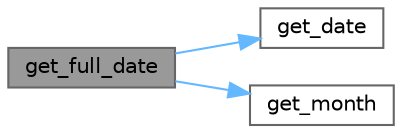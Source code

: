 digraph "get_full_date"
{
 // LATEX_PDF_SIZE
  bgcolor="transparent";
  edge [fontname=Helvetica,fontsize=10,labelfontname=Helvetica,labelfontsize=10];
  node [fontname=Helvetica,fontsize=10,shape=box,height=0.2,width=0.4];
  rankdir="LR";
  Node1 [id="Node000001",label="get_full_date",height=0.2,width=0.4,color="gray40", fillcolor="grey60", style="filled", fontcolor="black",tooltip="Get the date in BCD format."];
  Node1 -> Node2 [id="edge1_Node000001_Node000002",color="steelblue1",style="solid",tooltip=" "];
  Node2 [id="Node000002",label="get_date",height=0.2,width=0.4,color="grey40", fillcolor="white", style="filled",URL="$ds1307_8c.html#a8caf51269a00dcd8d51c4f0118543abf",tooltip="Get the date in BCD format."];
  Node1 -> Node3 [id="edge2_Node000001_Node000003",color="steelblue1",style="solid",tooltip=" "];
  Node3 [id="Node000003",label="get_month",height=0.2,width=0.4,color="grey40", fillcolor="white", style="filled",URL="$ds1307_8c.html#a2652d27e01e91f3af49843b6dbecd240",tooltip="Get the month in BCD format."];
}
